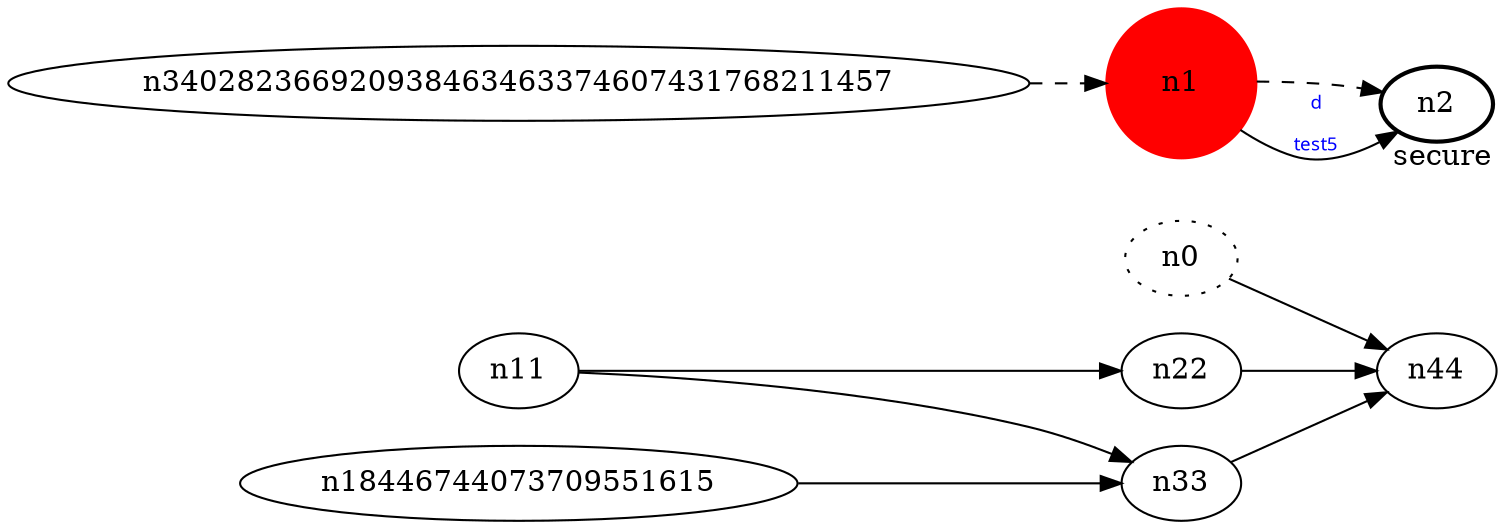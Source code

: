 digraph test5 {
	rankdir=LR;
	fontcolor=blue; /* c0; c1; c0 -- c340282366920938463463374607431768211455 */
	n0 [style=dotted, fillcolor="#123456"]; // c2; c3; c2 -- c3
	n1 [height=1, width=1, color=red, style=filled];
	n2 [style=bold, xlabel="secure"];
	n340282366920938463463374607431768211457 -> n1 -> n2[style=dashed];
	n1 -> n2 [fontname="comic sans", label="d\n\l\G", fontcolor=blue, fontsize=9];
	n11 -> n22;
	n11 -> n33;
	n0 -> n44;
	n18446744073709551615 -> n33;
	n22 -> n44;
	n33 -> n44;
}
